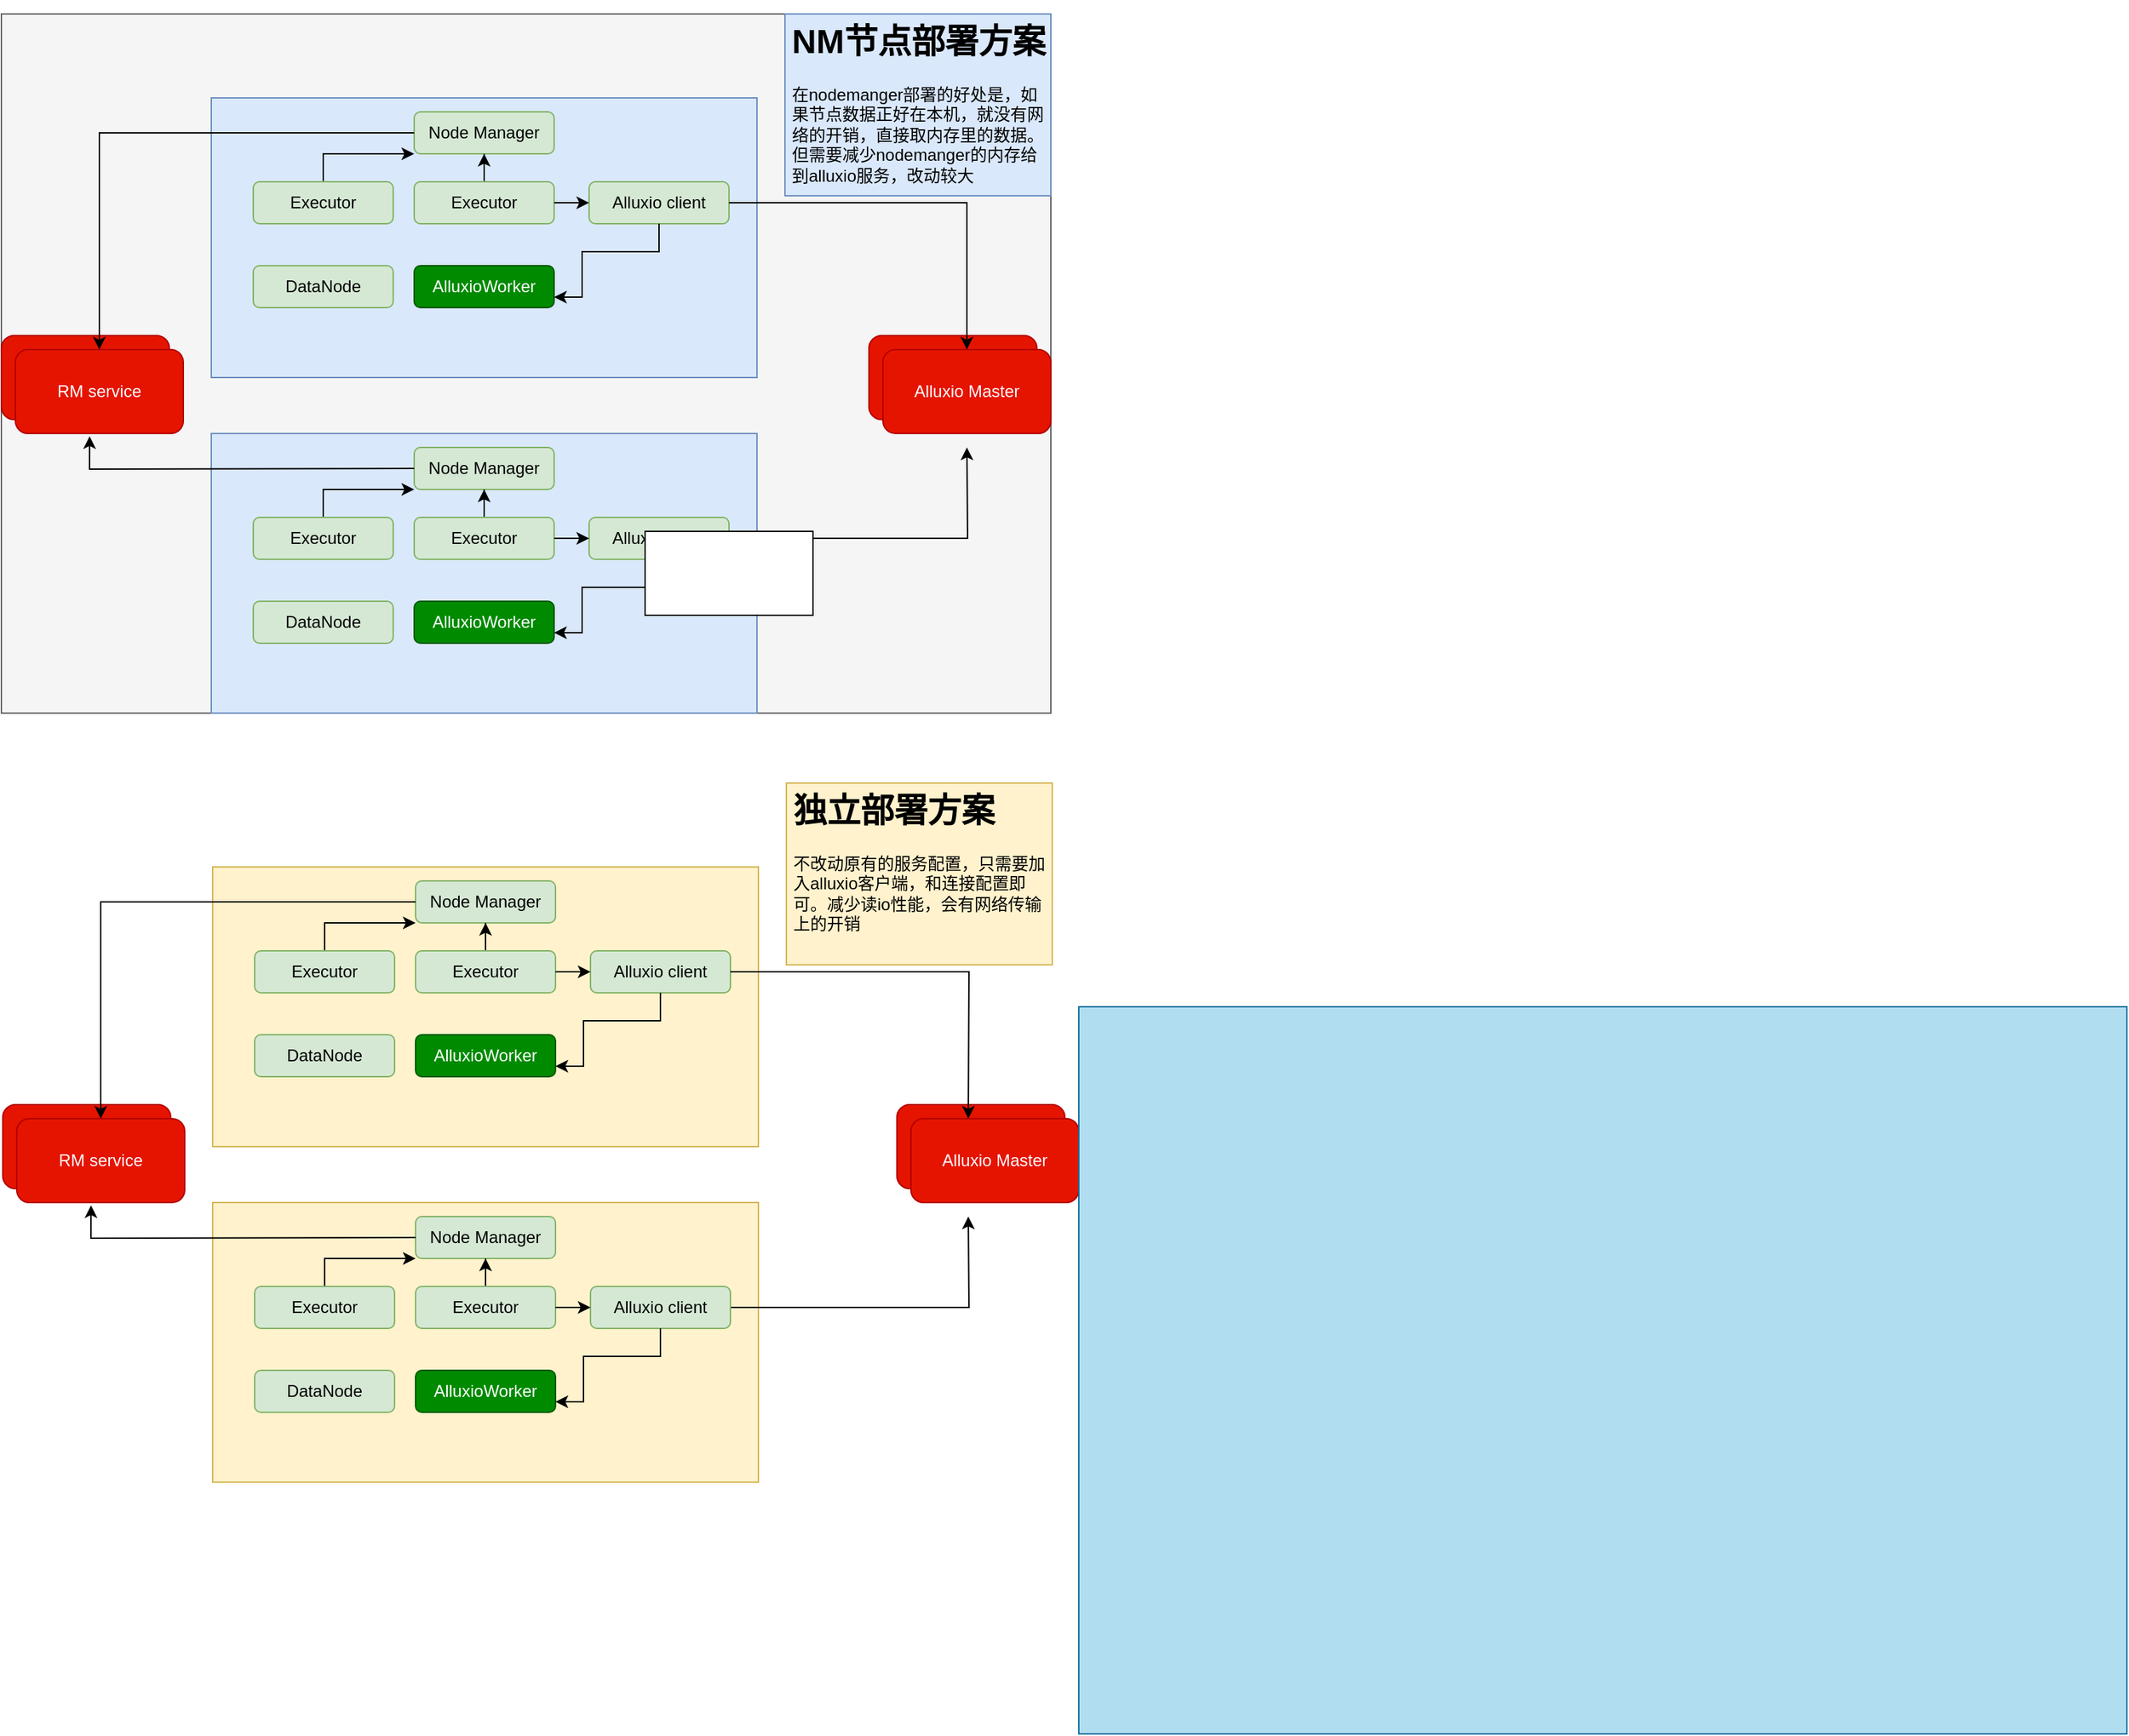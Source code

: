 <mxfile version="15.7.4" type="github">
  <diagram id="t_1q5KEKuvA8vM5OTTdt" name="Page-1">
    <mxGraphModel dx="1422" dy="762" grid="1" gridSize="10" guides="1" tooltips="1" connect="1" arrows="1" fold="1" page="1" pageScale="1" pageWidth="827" pageHeight="1169" math="0" shadow="0">
      <root>
        <mxCell id="0" />
        <mxCell id="1" parent="0" />
        <mxCell id="02zp73fsQsVZQxTClNC5-87" value="" style="group" vertex="1" connectable="0" parent="1">
          <mxGeometry x="10" y="10" width="750" height="500" as="geometry" />
        </mxCell>
        <mxCell id="02zp73fsQsVZQxTClNC5-120" value="" style="rounded=0;whiteSpace=wrap;html=1;fillColor=#f5f5f5;strokeColor=#666666;fontColor=#333333;" vertex="1" parent="02zp73fsQsVZQxTClNC5-87">
          <mxGeometry width="750" height="500" as="geometry" />
        </mxCell>
        <mxCell id="02zp73fsQsVZQxTClNC5-2" value="" style="rounded=0;whiteSpace=wrap;html=1;fillColor=#dae8fc;strokeColor=#6c8ebf;" vertex="1" parent="02zp73fsQsVZQxTClNC5-87">
          <mxGeometry x="150" y="60" width="390" height="200" as="geometry" />
        </mxCell>
        <mxCell id="02zp73fsQsVZQxTClNC5-3" value="Node Manager" style="rounded=1;whiteSpace=wrap;html=1;fillColor=#d5e8d4;strokeColor=#82b366;" vertex="1" parent="02zp73fsQsVZQxTClNC5-87">
          <mxGeometry x="295" y="70" width="100" height="30" as="geometry" />
        </mxCell>
        <mxCell id="02zp73fsQsVZQxTClNC5-4" value="" style="rounded=1;whiteSpace=wrap;html=1;fillColor=#e51400;fontColor=#ffffff;strokeColor=#B20000;" vertex="1" parent="02zp73fsQsVZQxTClNC5-87">
          <mxGeometry x="620" y="230" width="120" height="60" as="geometry" />
        </mxCell>
        <mxCell id="02zp73fsQsVZQxTClNC5-26" style="edgeStyle=orthogonalEdgeStyle;rounded=0;orthogonalLoop=1;jettySize=auto;html=1;exitX=0.5;exitY=0;exitDx=0;exitDy=0;entryX=0;entryY=1;entryDx=0;entryDy=0;" edge="1" parent="02zp73fsQsVZQxTClNC5-87" source="02zp73fsQsVZQxTClNC5-5" target="02zp73fsQsVZQxTClNC5-3">
          <mxGeometry relative="1" as="geometry" />
        </mxCell>
        <mxCell id="02zp73fsQsVZQxTClNC5-5" value="Executor" style="rounded=1;whiteSpace=wrap;html=1;fillColor=#d5e8d4;strokeColor=#82b366;" vertex="1" parent="02zp73fsQsVZQxTClNC5-87">
          <mxGeometry x="180" y="120" width="100" height="30" as="geometry" />
        </mxCell>
        <mxCell id="02zp73fsQsVZQxTClNC5-25" style="edgeStyle=orthogonalEdgeStyle;rounded=0;orthogonalLoop=1;jettySize=auto;html=1;exitX=0.5;exitY=0;exitDx=0;exitDy=0;" edge="1" parent="02zp73fsQsVZQxTClNC5-87" source="02zp73fsQsVZQxTClNC5-6" target="02zp73fsQsVZQxTClNC5-3">
          <mxGeometry relative="1" as="geometry" />
        </mxCell>
        <mxCell id="02zp73fsQsVZQxTClNC5-6" value="Executor" style="rounded=1;whiteSpace=wrap;html=1;fillColor=#d5e8d4;strokeColor=#82b366;" vertex="1" parent="02zp73fsQsVZQxTClNC5-87">
          <mxGeometry x="295" y="120" width="100" height="30" as="geometry" />
        </mxCell>
        <mxCell id="02zp73fsQsVZQxTClNC5-7" value="Alluxio client" style="rounded=1;whiteSpace=wrap;html=1;fillColor=#d5e8d4;strokeColor=#82b366;" vertex="1" parent="02zp73fsQsVZQxTClNC5-87">
          <mxGeometry x="420" y="120" width="100" height="30" as="geometry" />
        </mxCell>
        <mxCell id="02zp73fsQsVZQxTClNC5-27" style="edgeStyle=orthogonalEdgeStyle;rounded=0;orthogonalLoop=1;jettySize=auto;html=1;exitX=1;exitY=0.5;exitDx=0;exitDy=0;entryX=0;entryY=0.5;entryDx=0;entryDy=0;" edge="1" parent="02zp73fsQsVZQxTClNC5-87" source="02zp73fsQsVZQxTClNC5-6" target="02zp73fsQsVZQxTClNC5-7">
          <mxGeometry relative="1" as="geometry" />
        </mxCell>
        <mxCell id="02zp73fsQsVZQxTClNC5-8" value="DataNode" style="rounded=1;whiteSpace=wrap;html=1;fillColor=#d5e8d4;strokeColor=#82b366;" vertex="1" parent="02zp73fsQsVZQxTClNC5-87">
          <mxGeometry x="180" y="180" width="100" height="30" as="geometry" />
        </mxCell>
        <mxCell id="02zp73fsQsVZQxTClNC5-9" value="AlluxioWorker" style="rounded=1;whiteSpace=wrap;html=1;fillColor=#008a00;strokeColor=#005700;fontColor=#ffffff;" vertex="1" parent="02zp73fsQsVZQxTClNC5-87">
          <mxGeometry x="295" y="180" width="100" height="30" as="geometry" />
        </mxCell>
        <mxCell id="02zp73fsQsVZQxTClNC5-31" style="edgeStyle=orthogonalEdgeStyle;rounded=0;orthogonalLoop=1;jettySize=auto;html=1;entryX=1;entryY=0.75;entryDx=0;entryDy=0;" edge="1" parent="02zp73fsQsVZQxTClNC5-87" source="02zp73fsQsVZQxTClNC5-7" target="02zp73fsQsVZQxTClNC5-9">
          <mxGeometry relative="1" as="geometry">
            <Array as="points">
              <mxPoint x="470" y="170" />
              <mxPoint x="415" y="170" />
              <mxPoint x="415" y="203" />
            </Array>
          </mxGeometry>
        </mxCell>
        <mxCell id="02zp73fsQsVZQxTClNC5-10" value="Alluxio Master" style="rounded=1;whiteSpace=wrap;html=1;fillColor=#e51400;fontColor=#ffffff;strokeColor=#B20000;" vertex="1" parent="02zp73fsQsVZQxTClNC5-87">
          <mxGeometry x="630" y="240" width="120" height="60" as="geometry" />
        </mxCell>
        <mxCell id="02zp73fsQsVZQxTClNC5-32" style="edgeStyle=orthogonalEdgeStyle;rounded=0;orthogonalLoop=1;jettySize=auto;html=1;exitX=1;exitY=0.5;exitDx=0;exitDy=0;" edge="1" parent="02zp73fsQsVZQxTClNC5-87" source="02zp73fsQsVZQxTClNC5-7" target="02zp73fsQsVZQxTClNC5-10">
          <mxGeometry relative="1" as="geometry" />
        </mxCell>
        <mxCell id="02zp73fsQsVZQxTClNC5-20" value="" style="rounded=1;whiteSpace=wrap;html=1;fillColor=#e51400;fontColor=#ffffff;strokeColor=#B20000;" vertex="1" parent="02zp73fsQsVZQxTClNC5-87">
          <mxGeometry y="230" width="120" height="60" as="geometry" />
        </mxCell>
        <mxCell id="02zp73fsQsVZQxTClNC5-21" value="RM service" style="rounded=1;whiteSpace=wrap;html=1;fillColor=#e51400;fontColor=#ffffff;strokeColor=#B20000;" vertex="1" parent="02zp73fsQsVZQxTClNC5-87">
          <mxGeometry x="10" y="240" width="120" height="60" as="geometry" />
        </mxCell>
        <mxCell id="02zp73fsQsVZQxTClNC5-22" style="edgeStyle=orthogonalEdgeStyle;rounded=0;orthogonalLoop=1;jettySize=auto;html=1;exitX=0;exitY=0.5;exitDx=0;exitDy=0;entryX=0.5;entryY=0;entryDx=0;entryDy=0;" edge="1" parent="02zp73fsQsVZQxTClNC5-87" source="02zp73fsQsVZQxTClNC5-3" target="02zp73fsQsVZQxTClNC5-21">
          <mxGeometry relative="1" as="geometry" />
        </mxCell>
        <mxCell id="02zp73fsQsVZQxTClNC5-43" value="" style="rounded=0;whiteSpace=wrap;html=1;fillColor=#dae8fc;strokeColor=#6c8ebf;" vertex="1" parent="02zp73fsQsVZQxTClNC5-87">
          <mxGeometry x="150" y="300" width="390" height="200" as="geometry" />
        </mxCell>
        <mxCell id="02zp73fsQsVZQxTClNC5-44" value="Node Manager" style="rounded=1;whiteSpace=wrap;html=1;fillColor=#d5e8d4;strokeColor=#82b366;" vertex="1" parent="02zp73fsQsVZQxTClNC5-87">
          <mxGeometry x="295" y="310" width="100" height="30" as="geometry" />
        </mxCell>
        <mxCell id="02zp73fsQsVZQxTClNC5-45" style="edgeStyle=orthogonalEdgeStyle;rounded=0;orthogonalLoop=1;jettySize=auto;html=1;exitX=0.5;exitY=0;exitDx=0;exitDy=0;entryX=0;entryY=1;entryDx=0;entryDy=0;" edge="1" parent="02zp73fsQsVZQxTClNC5-87" source="02zp73fsQsVZQxTClNC5-46" target="02zp73fsQsVZQxTClNC5-44">
          <mxGeometry relative="1" as="geometry" />
        </mxCell>
        <mxCell id="02zp73fsQsVZQxTClNC5-46" value="Executor" style="rounded=1;whiteSpace=wrap;html=1;fillColor=#d5e8d4;strokeColor=#82b366;" vertex="1" parent="02zp73fsQsVZQxTClNC5-87">
          <mxGeometry x="180" y="360" width="100" height="30" as="geometry" />
        </mxCell>
        <mxCell id="02zp73fsQsVZQxTClNC5-47" style="edgeStyle=orthogonalEdgeStyle;rounded=0;orthogonalLoop=1;jettySize=auto;html=1;exitX=0.5;exitY=0;exitDx=0;exitDy=0;" edge="1" parent="02zp73fsQsVZQxTClNC5-87" source="02zp73fsQsVZQxTClNC5-49" target="02zp73fsQsVZQxTClNC5-44">
          <mxGeometry relative="1" as="geometry" />
        </mxCell>
        <mxCell id="02zp73fsQsVZQxTClNC5-49" value="Executor" style="rounded=1;whiteSpace=wrap;html=1;fillColor=#d5e8d4;strokeColor=#82b366;" vertex="1" parent="02zp73fsQsVZQxTClNC5-87">
          <mxGeometry x="295" y="360" width="100" height="30" as="geometry" />
        </mxCell>
        <mxCell id="02zp73fsQsVZQxTClNC5-54" style="edgeStyle=orthogonalEdgeStyle;rounded=0;orthogonalLoop=1;jettySize=auto;html=1;exitX=1;exitY=0.5;exitDx=0;exitDy=0;" edge="1" parent="02zp73fsQsVZQxTClNC5-87" source="02zp73fsQsVZQxTClNC5-51">
          <mxGeometry relative="1" as="geometry">
            <mxPoint x="690" y="310" as="targetPoint" />
          </mxGeometry>
        </mxCell>
        <mxCell id="02zp73fsQsVZQxTClNC5-51" value="Alluxio client" style="rounded=1;whiteSpace=wrap;html=1;fillColor=#d5e8d4;strokeColor=#82b366;" vertex="1" parent="02zp73fsQsVZQxTClNC5-87">
          <mxGeometry x="420" y="360" width="100" height="30" as="geometry" />
        </mxCell>
        <mxCell id="02zp73fsQsVZQxTClNC5-48" style="edgeStyle=orthogonalEdgeStyle;rounded=0;orthogonalLoop=1;jettySize=auto;html=1;exitX=1;exitY=0.5;exitDx=0;exitDy=0;entryX=0;entryY=0.5;entryDx=0;entryDy=0;" edge="1" parent="02zp73fsQsVZQxTClNC5-87" source="02zp73fsQsVZQxTClNC5-49" target="02zp73fsQsVZQxTClNC5-51">
          <mxGeometry relative="1" as="geometry" />
        </mxCell>
        <mxCell id="02zp73fsQsVZQxTClNC5-52" value="DataNode" style="rounded=1;whiteSpace=wrap;html=1;fillColor=#d5e8d4;strokeColor=#82b366;" vertex="1" parent="02zp73fsQsVZQxTClNC5-87">
          <mxGeometry x="180" y="420" width="100" height="30" as="geometry" />
        </mxCell>
        <mxCell id="02zp73fsQsVZQxTClNC5-53" value="AlluxioWorker" style="rounded=1;whiteSpace=wrap;html=1;fillColor=#008a00;strokeColor=#005700;fontColor=#ffffff;" vertex="1" parent="02zp73fsQsVZQxTClNC5-87">
          <mxGeometry x="295" y="420" width="100" height="30" as="geometry" />
        </mxCell>
        <mxCell id="02zp73fsQsVZQxTClNC5-50" style="edgeStyle=orthogonalEdgeStyle;rounded=0;orthogonalLoop=1;jettySize=auto;html=1;entryX=1;entryY=0.75;entryDx=0;entryDy=0;" edge="1" parent="02zp73fsQsVZQxTClNC5-87" source="02zp73fsQsVZQxTClNC5-51" target="02zp73fsQsVZQxTClNC5-53">
          <mxGeometry relative="1" as="geometry">
            <Array as="points">
              <mxPoint x="470" y="410" />
              <mxPoint x="415" y="410" />
              <mxPoint x="415" y="443" />
            </Array>
          </mxGeometry>
        </mxCell>
        <mxCell id="02zp73fsQsVZQxTClNC5-23" style="edgeStyle=orthogonalEdgeStyle;rounded=0;orthogonalLoop=1;jettySize=auto;html=1;exitX=0;exitY=0.5;exitDx=0;exitDy=0;entryX=0.442;entryY=1.033;entryDx=0;entryDy=0;entryPerimeter=0;" edge="1" parent="02zp73fsQsVZQxTClNC5-87" target="02zp73fsQsVZQxTClNC5-21">
          <mxGeometry relative="1" as="geometry">
            <mxPoint x="295" y="325" as="sourcePoint" />
          </mxGeometry>
        </mxCell>
        <mxCell id="02zp73fsQsVZQxTClNC5-56" value="&lt;h1&gt;NM节点部署方案&lt;/h1&gt;&lt;p&gt;在nodemanger部署的好处是，如果节点数据正好在本机，就没有网络的开销，直接取内存里的数据。但需要减少nodemanger的内存给到alluxio服务，改动较大&lt;/p&gt;" style="text;html=1;strokeColor=#6c8ebf;fillColor=#dae8fc;spacing=5;spacingTop=-20;whiteSpace=wrap;overflow=hidden;rounded=0;" vertex="1" parent="02zp73fsQsVZQxTClNC5-87">
          <mxGeometry x="560" width="190" height="130" as="geometry" />
        </mxCell>
        <mxCell id="02zp73fsQsVZQxTClNC5-88" value="" style="group" vertex="1" connectable="0" parent="1">
          <mxGeometry x="30" y="560" width="760" height="530" as="geometry" />
        </mxCell>
        <mxCell id="02zp73fsQsVZQxTClNC5-89" value="" style="rounded=0;whiteSpace=wrap;html=1;fillColor=#fff2cc;strokeColor=#d6b656;" vertex="1" parent="02zp73fsQsVZQxTClNC5-88">
          <mxGeometry x="131" y="60" width="390" height="200" as="geometry" />
        </mxCell>
        <mxCell id="02zp73fsQsVZQxTClNC5-90" value="Node Manager" style="rounded=1;whiteSpace=wrap;html=1;fillColor=#d5e8d4;strokeColor=#82b366;" vertex="1" parent="02zp73fsQsVZQxTClNC5-88">
          <mxGeometry x="276" y="70" width="100" height="30" as="geometry" />
        </mxCell>
        <mxCell id="02zp73fsQsVZQxTClNC5-91" value="" style="rounded=1;whiteSpace=wrap;html=1;fillColor=#e51400;fontColor=#ffffff;strokeColor=#B20000;" vertex="1" parent="02zp73fsQsVZQxTClNC5-88">
          <mxGeometry x="620" y="230" width="120" height="60" as="geometry" />
        </mxCell>
        <mxCell id="02zp73fsQsVZQxTClNC5-92" style="edgeStyle=orthogonalEdgeStyle;rounded=0;orthogonalLoop=1;jettySize=auto;html=1;exitX=0.5;exitY=0;exitDx=0;exitDy=0;entryX=0;entryY=1;entryDx=0;entryDy=0;" edge="1" parent="02zp73fsQsVZQxTClNC5-88" source="02zp73fsQsVZQxTClNC5-93" target="02zp73fsQsVZQxTClNC5-90">
          <mxGeometry relative="1" as="geometry" />
        </mxCell>
        <mxCell id="02zp73fsQsVZQxTClNC5-93" value="Executor" style="rounded=1;whiteSpace=wrap;html=1;fillColor=#d5e8d4;strokeColor=#82b366;" vertex="1" parent="02zp73fsQsVZQxTClNC5-88">
          <mxGeometry x="161" y="120" width="100" height="30" as="geometry" />
        </mxCell>
        <mxCell id="02zp73fsQsVZQxTClNC5-94" style="edgeStyle=orthogonalEdgeStyle;rounded=0;orthogonalLoop=1;jettySize=auto;html=1;exitX=0.5;exitY=0;exitDx=0;exitDy=0;" edge="1" parent="02zp73fsQsVZQxTClNC5-88" source="02zp73fsQsVZQxTClNC5-95" target="02zp73fsQsVZQxTClNC5-90">
          <mxGeometry relative="1" as="geometry" />
        </mxCell>
        <mxCell id="02zp73fsQsVZQxTClNC5-95" value="Executor" style="rounded=1;whiteSpace=wrap;html=1;fillColor=#d5e8d4;strokeColor=#82b366;" vertex="1" parent="02zp73fsQsVZQxTClNC5-88">
          <mxGeometry x="276" y="120" width="100" height="30" as="geometry" />
        </mxCell>
        <mxCell id="02zp73fsQsVZQxTClNC5-96" value="Alluxio client" style="rounded=1;whiteSpace=wrap;html=1;fillColor=#d5e8d4;strokeColor=#82b366;" vertex="1" parent="02zp73fsQsVZQxTClNC5-88">
          <mxGeometry x="401" y="120" width="100" height="30" as="geometry" />
        </mxCell>
        <mxCell id="02zp73fsQsVZQxTClNC5-97" style="edgeStyle=orthogonalEdgeStyle;rounded=0;orthogonalLoop=1;jettySize=auto;html=1;exitX=1;exitY=0.5;exitDx=0;exitDy=0;entryX=0;entryY=0.5;entryDx=0;entryDy=0;" edge="1" parent="02zp73fsQsVZQxTClNC5-88" source="02zp73fsQsVZQxTClNC5-95" target="02zp73fsQsVZQxTClNC5-96">
          <mxGeometry relative="1" as="geometry" />
        </mxCell>
        <mxCell id="02zp73fsQsVZQxTClNC5-98" value="DataNode" style="rounded=1;whiteSpace=wrap;html=1;fillColor=#d5e8d4;strokeColor=#82b366;" vertex="1" parent="02zp73fsQsVZQxTClNC5-88">
          <mxGeometry x="161" y="180" width="100" height="30" as="geometry" />
        </mxCell>
        <mxCell id="02zp73fsQsVZQxTClNC5-99" value="AlluxioWorker" style="rounded=1;whiteSpace=wrap;html=1;fillColor=#008a00;strokeColor=#005700;fontColor=#ffffff;" vertex="1" parent="02zp73fsQsVZQxTClNC5-88">
          <mxGeometry x="276" y="180" width="100" height="30" as="geometry" />
        </mxCell>
        <mxCell id="02zp73fsQsVZQxTClNC5-100" style="edgeStyle=orthogonalEdgeStyle;rounded=0;orthogonalLoop=1;jettySize=auto;html=1;entryX=1;entryY=0.75;entryDx=0;entryDy=0;" edge="1" parent="02zp73fsQsVZQxTClNC5-88" source="02zp73fsQsVZQxTClNC5-96" target="02zp73fsQsVZQxTClNC5-99">
          <mxGeometry relative="1" as="geometry">
            <Array as="points">
              <mxPoint x="451" y="170" />
              <mxPoint x="396" y="170" />
              <mxPoint x="396" y="203" />
            </Array>
          </mxGeometry>
        </mxCell>
        <mxCell id="02zp73fsQsVZQxTClNC5-101" value="Alluxio Master" style="rounded=1;whiteSpace=wrap;html=1;fillColor=#e51400;fontColor=#ffffff;strokeColor=#B20000;" vertex="1" parent="02zp73fsQsVZQxTClNC5-88">
          <mxGeometry x="630" y="240" width="120" height="60" as="geometry" />
        </mxCell>
        <mxCell id="02zp73fsQsVZQxTClNC5-102" style="edgeStyle=orthogonalEdgeStyle;rounded=0;orthogonalLoop=1;jettySize=auto;html=1;exitX=1;exitY=0.5;exitDx=0;exitDy=0;" edge="1" parent="02zp73fsQsVZQxTClNC5-88" source="02zp73fsQsVZQxTClNC5-96">
          <mxGeometry relative="1" as="geometry">
            <mxPoint x="671" y="240" as="targetPoint" />
          </mxGeometry>
        </mxCell>
        <mxCell id="02zp73fsQsVZQxTClNC5-103" value="" style="rounded=1;whiteSpace=wrap;html=1;fillColor=#e51400;fontColor=#ffffff;strokeColor=#B20000;" vertex="1" parent="02zp73fsQsVZQxTClNC5-88">
          <mxGeometry x="-19" y="230" width="120" height="60" as="geometry" />
        </mxCell>
        <mxCell id="02zp73fsQsVZQxTClNC5-104" value="RM service" style="rounded=1;whiteSpace=wrap;html=1;fillColor=#e51400;fontColor=#ffffff;strokeColor=#B20000;" vertex="1" parent="02zp73fsQsVZQxTClNC5-88">
          <mxGeometry x="-9" y="240" width="120" height="60" as="geometry" />
        </mxCell>
        <mxCell id="02zp73fsQsVZQxTClNC5-105" style="edgeStyle=orthogonalEdgeStyle;rounded=0;orthogonalLoop=1;jettySize=auto;html=1;exitX=0;exitY=0.5;exitDx=0;exitDy=0;entryX=0.5;entryY=0;entryDx=0;entryDy=0;" edge="1" parent="02zp73fsQsVZQxTClNC5-88" source="02zp73fsQsVZQxTClNC5-90" target="02zp73fsQsVZQxTClNC5-104">
          <mxGeometry relative="1" as="geometry" />
        </mxCell>
        <mxCell id="02zp73fsQsVZQxTClNC5-106" value="" style="rounded=0;whiteSpace=wrap;html=1;fillColor=#fff2cc;strokeColor=#d6b656;" vertex="1" parent="02zp73fsQsVZQxTClNC5-88">
          <mxGeometry x="131" y="300" width="390" height="200" as="geometry" />
        </mxCell>
        <mxCell id="02zp73fsQsVZQxTClNC5-107" value="Node Manager" style="rounded=1;whiteSpace=wrap;html=1;fillColor=#d5e8d4;strokeColor=#82b366;" vertex="1" parent="02zp73fsQsVZQxTClNC5-88">
          <mxGeometry x="276" y="310" width="100" height="30" as="geometry" />
        </mxCell>
        <mxCell id="02zp73fsQsVZQxTClNC5-108" style="edgeStyle=orthogonalEdgeStyle;rounded=0;orthogonalLoop=1;jettySize=auto;html=1;exitX=0.5;exitY=0;exitDx=0;exitDy=0;entryX=0;entryY=1;entryDx=0;entryDy=0;" edge="1" parent="02zp73fsQsVZQxTClNC5-88" source="02zp73fsQsVZQxTClNC5-109" target="02zp73fsQsVZQxTClNC5-107">
          <mxGeometry relative="1" as="geometry" />
        </mxCell>
        <mxCell id="02zp73fsQsVZQxTClNC5-109" value="Executor" style="rounded=1;whiteSpace=wrap;html=1;fillColor=#d5e8d4;strokeColor=#82b366;" vertex="1" parent="02zp73fsQsVZQxTClNC5-88">
          <mxGeometry x="161" y="360" width="100" height="30" as="geometry" />
        </mxCell>
        <mxCell id="02zp73fsQsVZQxTClNC5-110" style="edgeStyle=orthogonalEdgeStyle;rounded=0;orthogonalLoop=1;jettySize=auto;html=1;exitX=0.5;exitY=0;exitDx=0;exitDy=0;" edge="1" parent="02zp73fsQsVZQxTClNC5-88" source="02zp73fsQsVZQxTClNC5-111" target="02zp73fsQsVZQxTClNC5-107">
          <mxGeometry relative="1" as="geometry" />
        </mxCell>
        <mxCell id="02zp73fsQsVZQxTClNC5-111" value="Executor" style="rounded=1;whiteSpace=wrap;html=1;fillColor=#d5e8d4;strokeColor=#82b366;" vertex="1" parent="02zp73fsQsVZQxTClNC5-88">
          <mxGeometry x="276" y="360" width="100" height="30" as="geometry" />
        </mxCell>
        <mxCell id="02zp73fsQsVZQxTClNC5-112" style="edgeStyle=orthogonalEdgeStyle;rounded=0;orthogonalLoop=1;jettySize=auto;html=1;exitX=1;exitY=0.5;exitDx=0;exitDy=0;" edge="1" parent="02zp73fsQsVZQxTClNC5-88" source="02zp73fsQsVZQxTClNC5-113">
          <mxGeometry relative="1" as="geometry">
            <mxPoint x="671" y="310" as="targetPoint" />
          </mxGeometry>
        </mxCell>
        <mxCell id="02zp73fsQsVZQxTClNC5-113" value="Alluxio client" style="rounded=1;whiteSpace=wrap;html=1;fillColor=#d5e8d4;strokeColor=#82b366;" vertex="1" parent="02zp73fsQsVZQxTClNC5-88">
          <mxGeometry x="401" y="360" width="100" height="30" as="geometry" />
        </mxCell>
        <mxCell id="02zp73fsQsVZQxTClNC5-114" style="edgeStyle=orthogonalEdgeStyle;rounded=0;orthogonalLoop=1;jettySize=auto;html=1;exitX=1;exitY=0.5;exitDx=0;exitDy=0;entryX=0;entryY=0.5;entryDx=0;entryDy=0;" edge="1" parent="02zp73fsQsVZQxTClNC5-88" source="02zp73fsQsVZQxTClNC5-111" target="02zp73fsQsVZQxTClNC5-113">
          <mxGeometry relative="1" as="geometry" />
        </mxCell>
        <mxCell id="02zp73fsQsVZQxTClNC5-115" value="DataNode" style="rounded=1;whiteSpace=wrap;html=1;fillColor=#d5e8d4;strokeColor=#82b366;" vertex="1" parent="02zp73fsQsVZQxTClNC5-88">
          <mxGeometry x="161" y="420" width="100" height="30" as="geometry" />
        </mxCell>
        <mxCell id="02zp73fsQsVZQxTClNC5-116" value="AlluxioWorker" style="rounded=1;whiteSpace=wrap;html=1;fillColor=#008a00;strokeColor=#005700;fontColor=#ffffff;" vertex="1" parent="02zp73fsQsVZQxTClNC5-88">
          <mxGeometry x="276" y="420" width="100" height="30" as="geometry" />
        </mxCell>
        <mxCell id="02zp73fsQsVZQxTClNC5-117" style="edgeStyle=orthogonalEdgeStyle;rounded=0;orthogonalLoop=1;jettySize=auto;html=1;entryX=1;entryY=0.75;entryDx=0;entryDy=0;" edge="1" parent="02zp73fsQsVZQxTClNC5-88" source="02zp73fsQsVZQxTClNC5-113" target="02zp73fsQsVZQxTClNC5-116">
          <mxGeometry relative="1" as="geometry">
            <Array as="points">
              <mxPoint x="451" y="410" />
              <mxPoint x="396" y="410" />
              <mxPoint x="396" y="443" />
            </Array>
          </mxGeometry>
        </mxCell>
        <mxCell id="02zp73fsQsVZQxTClNC5-118" style="edgeStyle=orthogonalEdgeStyle;rounded=0;orthogonalLoop=1;jettySize=auto;html=1;exitX=0;exitY=0.5;exitDx=0;exitDy=0;entryX=0.442;entryY=1.033;entryDx=0;entryDy=0;entryPerimeter=0;" edge="1" parent="02zp73fsQsVZQxTClNC5-88" target="02zp73fsQsVZQxTClNC5-104">
          <mxGeometry relative="1" as="geometry">
            <mxPoint x="276" y="325" as="sourcePoint" />
          </mxGeometry>
        </mxCell>
        <mxCell id="02zp73fsQsVZQxTClNC5-119" value="&lt;h1&gt;独立部署方案&lt;/h1&gt;&lt;p&gt;不改动原有的服务配置，只需要加入alluxio客户端，和连接配置即可。减少读io性能，会有网络传输上的开销&lt;/p&gt;" style="text;html=1;strokeColor=#d6b656;fillColor=#fff2cc;spacing=5;spacingTop=-20;whiteSpace=wrap;overflow=hidden;rounded=0;" vertex="1" parent="02zp73fsQsVZQxTClNC5-88">
          <mxGeometry x="541" width="190" height="130" as="geometry" />
        </mxCell>
        <mxCell id="02zp73fsQsVZQxTClNC5-154" value="" style="rounded=0;whiteSpace=wrap;html=1;fontColor=#000000;" vertex="1" parent="1">
          <mxGeometry x="470" y="380" width="120" height="60" as="geometry" />
        </mxCell>
        <mxCell id="02zp73fsQsVZQxTClNC5-155" value="" style="rounded=0;whiteSpace=wrap;html=1;fillColor=#b1ddf0;strokeColor=#10739e;" vertex="1" parent="1">
          <mxGeometry x="780" y="720" width="749" height="520" as="geometry" />
        </mxCell>
      </root>
    </mxGraphModel>
  </diagram>
</mxfile>
